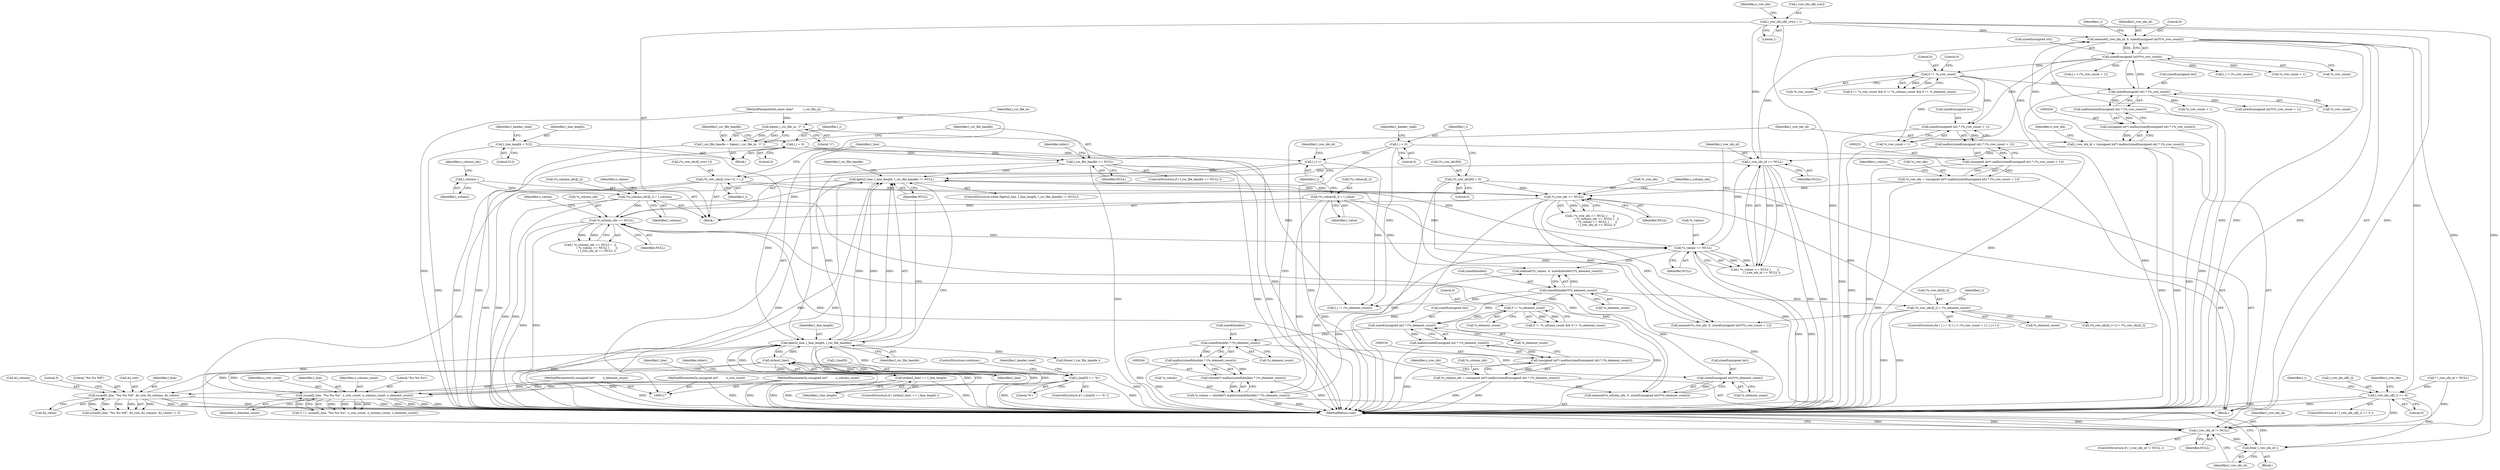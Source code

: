 digraph "0_libxsmm_151481489192e6d1997f8bde52c5c425ea41741d@API" {
"1000314" [label="(Call,memset(l_row_idx_id, 0, sizeof(unsigned int)*(*o_row_count)))"];
"1000251" [label="(Call,l_row_idx_id = (unsigned int*) malloc(sizeof(unsigned int) * (*o_row_count)))"];
"1000253" [label="(Call,(unsigned int*) malloc(sizeof(unsigned int) * (*o_row_count)))"];
"1000255" [label="(Call,malloc(sizeof(unsigned int) * (*o_row_count)))"];
"1000256" [label="(Call,sizeof(unsigned int) * (*o_row_count))"];
"1000202" [label="(Call,0 != *o_row_count)"];
"1000317" [label="(Call,sizeof(unsigned int)*(*o_row_count))"];
"1000399" [label="(Call,l_row_idx_id[l_row] = 1)"];
"1000277" [label="(Call,l_row_idx_id == NULL)"];
"1000273" [label="(Call,*o_values == NULL)"];
"1000391" [label="(Call,(*o_values)[l_i] = l_value)"];
"1000240" [label="(Call,*o_values = (double*) malloc(sizeof(double) * (*o_element_count)))"];
"1000243" [label="(Call,(double*) malloc(sizeof(double) * (*o_element_count)))"];
"1000245" [label="(Call,malloc(sizeof(double) * (*o_element_count)))"];
"1000246" [label="(Call,sizeof(double) * (*o_element_count))"];
"1000222" [label="(Call,sizeof(unsigned int) * (*o_element_count))"];
"1000309" [label="(Call,sizeof(double)*(*o_element_count))"];
"1000300" [label="(Call,sizeof(unsigned int)*(*o_element_count))"];
"1000211" [label="(Call,0 != *o_element_count)"];
"1000268" [label="(Call,*o_column_idx == NULL)"];
"1000216" [label="(Call,*o_column_idx = (unsigned int*) malloc(sizeof(unsigned int) * (*o_element_count)))"];
"1000219" [label="(Call,(unsigned int*) malloc(sizeof(unsigned int) * (*o_element_count)))"];
"1000221" [label="(Call,malloc(sizeof(unsigned int) * (*o_element_count)))"];
"1000385" [label="(Call,(*o_column_idx)[l_i] = l_column)"];
"1000383" [label="(Call,l_column--)"];
"1000263" [label="(Call,*o_row_idx == NULL)"];
"1000404" [label="(Call,(*o_row_idx)[l_row+1] = l_i)"];
"1000397" [label="(Call,l_i++)"];
"1000141" [label="(Call,l_i = 0)"];
"1000347" [label="(Call,l_i = 0)"];
"1000227" [label="(Call,*o_row_idx = (unsigned int*) malloc(sizeof(unsigned int) * (*o_row_count + 1)))"];
"1000230" [label="(Call,(unsigned int*) malloc(sizeof(unsigned int) * (*o_row_count + 1)))"];
"1000232" [label="(Call,malloc(sizeof(unsigned int) * (*o_row_count + 1)))"];
"1000233" [label="(Call,sizeof(unsigned int) * (*o_row_count + 1))"];
"1000341" [label="(Call,(*o_row_idx)[0] = 0)"];
"1000334" [label="(Call,(*o_row_idx)[l_i] = (*o_element_count))"];
"1000159" [label="(Call,fgets(l_line, l_line_length, l_csr_file_handle) != NULL)"];
"1000160" [label="(Call,fgets(l_line, l_line_length, l_csr_file_handle))"];
"1000177" [label="(Call,l_line[0] == '%')"];
"1000168" [label="(Call,strlen(l_line))"];
"1000366" [label="(Call,sscanf(l_line, \"%u %u %lf\", &l_row, &l_column, &l_value))"];
"1000195" [label="(Call,sscanf(l_line, \"%u %u %u\", o_row_count, o_column_count, o_element_count))"];
"1000122" [label="(MethodParameterIn,unsigned int*         o_row_count)"];
"1000123" [label="(MethodParameterIn,unsigned int*         o_column_count)"];
"1000124" [label="(MethodParameterIn,unsigned int*         o_element_count)"];
"1000128" [label="(Call,l_line_length = 512)"];
"1000167" [label="(Call,strlen(l_line) == l_line_length)"];
"1000150" [label="(Call,l_csr_file_handle == NULL)"];
"1000144" [label="(Call,l_csr_file_handle = fopen( i_csr_file_in, \"r\" ))"];
"1000146" [label="(Call,fopen( i_csr_file_in, \"r\" ))"];
"1000118" [label="(MethodParameterIn,const char*           i_csr_file_in)"];
"1000436" [label="(Call,l_row_idx_id[l_i] == 0)"];
"1000454" [label="(Call,l_row_idx_id != NULL)"];
"1000458" [label="(Call,free( l_row_idx_id ))"];
"1000249" [label="(Call,*o_element_count)"];
"1000365" [label="(Call,sscanf(l_line, \"%u %u %lf\", &l_row, &l_column, &l_value) != 3)"];
"1000265" [label="(Identifier,o_row_idx)"];
"1000326" [label="(Call,l_i < (*o_row_count + 1))"];
"1000274" [label="(Call,*o_values)"];
"1000453" [label="(ControlStructure,if ( l_row_idx_id != NULL ))"];
"1000391" [label="(Call,(*o_values)[l_i] = l_value)"];
"1000401" [label="(Identifier,l_row_idx_id)"];
"1000199" [label="(Identifier,o_column_count)"];
"1000243" [label="(Call,(double*) malloc(sizeof(double) * (*o_element_count)))"];
"1000197" [label="(Literal,\"%u %u %u\")"];
"1000371" [label="(Call,&l_column)"];
"1000375" [label="(Literal,3)"];
"1000230" [label="(Call,(unsigned int*) malloc(sizeof(unsigned int) * (*o_row_count + 1)))"];
"1000137" [label="(Call,* l_row_idx_id = NULL)"];
"1000176" [label="(ControlStructure,if ( l_line[0] == '%' ))"];
"1000383" [label="(Call,l_column--)"];
"1000128" [label="(Call,l_line_length = 512)"];
"1000161" [label="(Identifier,l_line)"];
"1000158" [label="(ControlStructure,while (fgets(l_line, l_line_length, l_csr_file_handle) != NULL))"];
"1000360" [label="(Block,)"];
"1000415" [label="(Call,l_i != (*o_element_count))"];
"1000403" [label="(Literal,1)"];
"1000271" [label="(Identifier,NULL)"];
"1000134" [label="(Identifier,l_header_read)"];
"1000122" [label="(MethodParameterIn,unsigned int*         o_row_count)"];
"1000436" [label="(Call,l_row_idx_id[l_i] == 0)"];
"1000162" [label="(Identifier,l_line_length)"];
"1000314" [label="(Call,memset(l_row_idx_id, 0, sizeof(unsigned int)*(*o_row_count)))"];
"1000309" [label="(Call,sizeof(double)*(*o_element_count))"];
"1000188" [label="(Identifier,l_header_read)"];
"1000285" [label="(Call,memset(*o_row_idx, 0, sizeof(unsigned int)*(*o_row_count + 1)))"];
"1000433" [label="(Identifier,l_i)"];
"1000206" [label="(Call,0 != *o_column_count && 0 != *o_element_count)"];
"1000437" [label="(Call,l_row_idx_id[l_i])"];
"1000277" [label="(Call,l_row_idx_id == NULL)"];
"1000125" [label="(Block,)"];
"1000455" [label="(Identifier,l_row_idx_id)"];
"1000454" [label="(Call,l_row_idx_id != NULL)"];
"1000204" [label="(Call,*o_row_count)"];
"1000405" [label="(Call,(*o_row_idx)[l_row+1])"];
"1000179" [label="(Identifier,l_line)"];
"1000232" [label="(Call,malloc(sizeof(unsigned int) * (*o_row_count + 1)))"];
"1000435" [label="(ControlStructure,if ( l_row_idx_id[l_i] == 0 ))"];
"1000144" [label="(Call,l_csr_file_handle = fopen( i_csr_file_in, \"r\" ))"];
"1000266" [label="(Identifier,NULL)"];
"1000275" [label="(Identifier,o_values)"];
"1000212" [label="(Literal,0)"];
"1000253" [label="(Call,(unsigned int*) malloc(sizeof(unsigned int) * (*o_row_count)))"];
"1000256" [label="(Call,sizeof(unsigned int) * (*o_row_count))"];
"1000236" [label="(Call,*o_row_count + 1)"];
"1000413" [label="(Identifier,l_csr_file_handle)"];
"1000178" [label="(Call,l_line[0])"];
"1000118" [label="(MethodParameterIn,const char*           i_csr_file_in)"];
"1000255" [label="(Call,malloc(sizeof(unsigned int) * (*o_row_count)))"];
"1000173" [label="(Identifier,stderr)"];
"1000428" [label="(Call,l_i < (*o_row_count))"];
"1000346" [label="(Literal,0)"];
"1000147" [label="(Identifier,i_csr_file_in)"];
"1000322" [label="(ControlStructure,for ( l_i = 0; l_i < (*o_row_count + 1); l_i++))"];
"1000150" [label="(Call,l_csr_file_handle == NULL)"];
"1000459" [label="(Identifier,l_row_idx_id)"];
"1000227" [label="(Call,*o_row_idx = (unsigned int*) malloc(sizeof(unsigned int) * (*o_row_count + 1)))"];
"1000216" [label="(Call,*o_column_idx = (unsigned int*) malloc(sizeof(unsigned int) * (*o_element_count)))"];
"1000159" [label="(Call,fgets(l_line, l_line_length, l_csr_file_handle) != NULL)"];
"1000349" [label="(Literal,0)"];
"1000366" [label="(Call,sscanf(l_line, \"%u %u %lf\", &l_row, &l_column, &l_value))"];
"1000200" [label="(Identifier,o_element_count)"];
"1000246" [label="(Call,sizeof(double) * (*o_element_count))"];
"1000222" [label="(Call,sizeof(unsigned int) * (*o_element_count))"];
"1000259" [label="(Call,*o_row_count)"];
"1000217" [label="(Call,*o_column_idx)"];
"1000201" [label="(Call,0 != *o_row_count && 0 != *o_column_count && 0 != *o_element_count)"];
"1000234" [label="(Call,sizeof(unsigned int))"];
"1000351" [label="(Identifier,l_header_read)"];
"1000169" [label="(Identifier,l_line)"];
"1000164" [label="(Identifier,NULL)"];
"1000143" [label="(Literal,0)"];
"1000160" [label="(Call,fgets(l_line, l_line_length, l_csr_file_handle))"];
"1000386" [label="(Call,(*o_column_idx)[l_i])"];
"1000373" [label="(Call,&l_value)"];
"1000292" [label="(Call,*o_row_count + 1)"];
"1000324" [label="(Identifier,l_i)"];
"1000268" [label="(Call,*o_column_idx == NULL)"];
"1000130" [label="(Literal,512)"];
"1000385" [label="(Call,(*o_column_idx)[l_i] = l_column)"];
"1000312" [label="(Call,*o_element_count)"];
"1000142" [label="(Identifier,l_i)"];
"1000279" [label="(Identifier,NULL)"];
"1000368" [label="(Literal,\"%u %u %lf\")"];
"1000392" [label="(Call,(*o_values)[l_i])"];
"1000315" [label="(Identifier,l_row_idx_id)"];
"1000221" [label="(Call,malloc(sizeof(unsigned int) * (*o_element_count)))"];
"1000151" [label="(Identifier,l_csr_file_handle)"];
"1000264" [label="(Call,*o_row_idx)"];
"1000166" [label="(ControlStructure,if ( strlen(l_line) == l_line_length ))"];
"1000270" [label="(Identifier,o_column_idx)"];
"1000240" [label="(Call,*o_values = (double*) malloc(sizeof(double) * (*o_element_count)))"];
"1000396" [label="(Identifier,l_value)"];
"1000141" [label="(Call,l_i = 0)"];
"1000193" [label="(Call,3 == sscanf(l_line, \"%u %u %u\", o_row_count, o_column_count, o_element_count))"];
"1000328" [label="(Call,*o_row_count + 1)"];
"1000276" [label="(Identifier,NULL)"];
"1000407" [label="(Identifier,o_row_idx)"];
"1000300" [label="(Call,sizeof(unsigned int)*(*o_element_count))"];
"1000129" [label="(Identifier,l_line_length)"];
"1000411" [label="(Identifier,l_i)"];
"1000208" [label="(Literal,0)"];
"1000342" [label="(Call,(*o_row_idx)[0])"];
"1000320" [label="(Call,*o_row_count)"];
"1000257" [label="(Call,sizeof(unsigned int))"];
"1000457" [label="(Block,)"];
"1000211" [label="(Call,0 != *o_element_count)"];
"1000272" [label="(Call,( *o_values == NULL )       ||\n               ( l_row_idx_id == NULL ))"];
"1000241" [label="(Call,*o_values)"];
"1000263" [label="(Call,*o_row_idx == NULL)"];
"1000400" [label="(Call,l_row_idx_id[l_row])"];
"1000335" [label="(Call,(*o_row_idx)[l_i])"];
"1000198" [label="(Identifier,o_row_count)"];
"1000310" [label="(Call,sizeof(double))"];
"1000348" [label="(Identifier,l_i)"];
"1000195" [label="(Call,sscanf(l_line, \"%u %u %u\", o_row_count, o_column_count, o_element_count))"];
"1000183" [label="(ControlStructure,continue;)"];
"1000334" [label="(Call,(*o_row_idx)[l_i] = (*o_element_count))"];
"1000317" [label="(Call,sizeof(unsigned int)*(*o_row_count))"];
"1000442" [label="(Call,(*o_row_idx)[l_i+1] = (*o_row_idx)[l_i])"];
"1000203" [label="(Literal,0)"];
"1000252" [label="(Identifier,l_row_idx_id)"];
"1000233" [label="(Call,sizeof(unsigned int) * (*o_row_count + 1))"];
"1000177" [label="(Call,l_line[0] == '%')"];
"1000296" [label="(Call,memset(*o_column_idx, 0, sizeof(unsigned int)*(*o_element_count)))"];
"1000316" [label="(Literal,0)"];
"1000397" [label="(Call,l_i++)"];
"1000202" [label="(Call,0 != *o_row_count)"];
"1000155" [label="(Identifier,stderr)"];
"1000460" [label="(MethodReturn,void)"];
"1000146" [label="(Call,fopen( i_csr_file_in, \"r\" ))"];
"1000399" [label="(Call,l_row_idx_id[l_row] = 1)"];
"1000305" [label="(Call,memset(*o_values, 0, sizeof(double)*(*o_element_count)))"];
"1000456" [label="(Identifier,NULL)"];
"1000247" [label="(Call,sizeof(double))"];
"1000394" [label="(Identifier,o_values)"];
"1000219" [label="(Call,(unsigned int*) malloc(sizeof(unsigned int) * (*o_element_count)))"];
"1000267" [label="(Call,( *o_column_idx == NULL )   ||\n               ( *o_values == NULL )       ||\n               ( l_row_idx_id == NULL ))"];
"1000145" [label="(Identifier,l_csr_file_handle)"];
"1000170" [label="(Identifier,l_line_length)"];
"1000163" [label="(Identifier,l_csr_file_handle)"];
"1000223" [label="(Call,sizeof(unsigned int))"];
"1000303" [label="(Call,*o_element_count)"];
"1000278" [label="(Identifier,l_row_idx_id)"];
"1000347" [label="(Call,l_i = 0)"];
"1000242" [label="(Identifier,o_values)"];
"1000251" [label="(Call,l_row_idx_id = (unsigned int*) malloc(sizeof(unsigned int) * (*o_row_count)))"];
"1000333" [label="(Identifier,l_i)"];
"1000167" [label="(Call,strlen(l_line) == l_line_length)"];
"1000196" [label="(Identifier,l_line)"];
"1000225" [label="(Call,*o_element_count)"];
"1000369" [label="(Call,&l_row)"];
"1000124" [label="(MethodParameterIn,unsigned int*         o_element_count)"];
"1000213" [label="(Call,*o_element_count)"];
"1000440" [label="(Literal,0)"];
"1000123" [label="(MethodParameterIn,unsigned int*         o_column_count)"];
"1000398" [label="(Identifier,l_i)"];
"1000388" [label="(Identifier,o_column_idx)"];
"1000301" [label="(Call,sizeof(unsigned int))"];
"1000318" [label="(Call,sizeof(unsigned int))"];
"1000262" [label="(Call,( *o_row_idx == NULL )      ||\n               ( *o_column_idx == NULL )   ||\n               ( *o_values == NULL )       ||\n               ( l_row_idx_id == NULL ))"];
"1000390" [label="(Identifier,l_column)"];
"1000168" [label="(Call,strlen(l_line))"];
"1000152" [label="(Identifier,NULL)"];
"1000269" [label="(Call,*o_column_idx)"];
"1000367" [label="(Identifier,l_line)"];
"1000149" [label="(ControlStructure,if ( l_csr_file_handle == NULL ))"];
"1000339" [label="(Call,*o_element_count)"];
"1000228" [label="(Call,*o_row_idx)"];
"1000273" [label="(Call,*o_values == NULL)"];
"1000289" [label="(Call,sizeof(unsigned int)*(*o_row_count + 1))"];
"1000445" [label="(Identifier,o_row_idx)"];
"1000458" [label="(Call,free( l_row_idx_id ))"];
"1000181" [label="(Literal,'%')"];
"1000404" [label="(Call,(*o_row_idx)[l_row+1] = l_i)"];
"1000341" [label="(Call,(*o_row_idx)[0] = 0)"];
"1000245" [label="(Call,malloc(sizeof(double) * (*o_element_count)))"];
"1000384" [label="(Identifier,l_column)"];
"1000148" [label="(Literal,\"r\")"];
"1000412" [label="(Call,fclose( l_csr_file_handle ))"];
"1000215" [label="(Block,)"];
"1000229" [label="(Identifier,o_row_idx)"];
"1000314" -> "1000215"  [label="AST: "];
"1000314" -> "1000317"  [label="CFG: "];
"1000315" -> "1000314"  [label="AST: "];
"1000316" -> "1000314"  [label="AST: "];
"1000317" -> "1000314"  [label="AST: "];
"1000324" -> "1000314"  [label="CFG: "];
"1000314" -> "1000460"  [label="DDG: "];
"1000314" -> "1000460"  [label="DDG: "];
"1000314" -> "1000460"  [label="DDG: "];
"1000251" -> "1000314"  [label="DDG: "];
"1000399" -> "1000314"  [label="DDG: "];
"1000277" -> "1000314"  [label="DDG: "];
"1000317" -> "1000314"  [label="DDG: "];
"1000314" -> "1000436"  [label="DDG: "];
"1000314" -> "1000454"  [label="DDG: "];
"1000251" -> "1000215"  [label="AST: "];
"1000251" -> "1000253"  [label="CFG: "];
"1000252" -> "1000251"  [label="AST: "];
"1000253" -> "1000251"  [label="AST: "];
"1000265" -> "1000251"  [label="CFG: "];
"1000251" -> "1000460"  [label="DDG: "];
"1000251" -> "1000460"  [label="DDG: "];
"1000253" -> "1000251"  [label="DDG: "];
"1000251" -> "1000277"  [label="DDG: "];
"1000253" -> "1000255"  [label="CFG: "];
"1000254" -> "1000253"  [label="AST: "];
"1000255" -> "1000253"  [label="AST: "];
"1000253" -> "1000460"  [label="DDG: "];
"1000255" -> "1000253"  [label="DDG: "];
"1000255" -> "1000256"  [label="CFG: "];
"1000256" -> "1000255"  [label="AST: "];
"1000255" -> "1000460"  [label="DDG: "];
"1000256" -> "1000255"  [label="DDG: "];
"1000256" -> "1000259"  [label="CFG: "];
"1000257" -> "1000256"  [label="AST: "];
"1000259" -> "1000256"  [label="AST: "];
"1000256" -> "1000460"  [label="DDG: "];
"1000202" -> "1000256"  [label="DDG: "];
"1000317" -> "1000256"  [label="DDG: "];
"1000256" -> "1000289"  [label="DDG: "];
"1000256" -> "1000292"  [label="DDG: "];
"1000256" -> "1000317"  [label="DDG: "];
"1000202" -> "1000201"  [label="AST: "];
"1000202" -> "1000204"  [label="CFG: "];
"1000203" -> "1000202"  [label="AST: "];
"1000204" -> "1000202"  [label="AST: "];
"1000208" -> "1000202"  [label="CFG: "];
"1000201" -> "1000202"  [label="CFG: "];
"1000202" -> "1000460"  [label="DDG: "];
"1000202" -> "1000201"  [label="DDG: "];
"1000202" -> "1000201"  [label="DDG: "];
"1000317" -> "1000202"  [label="DDG: "];
"1000202" -> "1000233"  [label="DDG: "];
"1000202" -> "1000236"  [label="DDG: "];
"1000317" -> "1000320"  [label="CFG: "];
"1000318" -> "1000317"  [label="AST: "];
"1000320" -> "1000317"  [label="AST: "];
"1000317" -> "1000233"  [label="DDG: "];
"1000317" -> "1000236"  [label="DDG: "];
"1000317" -> "1000326"  [label="DDG: "];
"1000317" -> "1000328"  [label="DDG: "];
"1000317" -> "1000428"  [label="DDG: "];
"1000399" -> "1000360"  [label="AST: "];
"1000399" -> "1000403"  [label="CFG: "];
"1000400" -> "1000399"  [label="AST: "];
"1000403" -> "1000399"  [label="AST: "];
"1000407" -> "1000399"  [label="CFG: "];
"1000399" -> "1000460"  [label="DDG: "];
"1000399" -> "1000277"  [label="DDG: "];
"1000399" -> "1000454"  [label="DDG: "];
"1000399" -> "1000458"  [label="DDG: "];
"1000277" -> "1000272"  [label="AST: "];
"1000277" -> "1000279"  [label="CFG: "];
"1000278" -> "1000277"  [label="AST: "];
"1000279" -> "1000277"  [label="AST: "];
"1000272" -> "1000277"  [label="CFG: "];
"1000277" -> "1000460"  [label="DDG: "];
"1000277" -> "1000460"  [label="DDG: "];
"1000277" -> "1000159"  [label="DDG: "];
"1000277" -> "1000272"  [label="DDG: "];
"1000277" -> "1000272"  [label="DDG: "];
"1000273" -> "1000277"  [label="DDG: "];
"1000273" -> "1000272"  [label="AST: "];
"1000273" -> "1000276"  [label="CFG: "];
"1000274" -> "1000273"  [label="AST: "];
"1000276" -> "1000273"  [label="AST: "];
"1000278" -> "1000273"  [label="CFG: "];
"1000272" -> "1000273"  [label="CFG: "];
"1000273" -> "1000460"  [label="DDG: "];
"1000273" -> "1000460"  [label="DDG: "];
"1000273" -> "1000159"  [label="DDG: "];
"1000273" -> "1000272"  [label="DDG: "];
"1000273" -> "1000272"  [label="DDG: "];
"1000391" -> "1000273"  [label="DDG: "];
"1000240" -> "1000273"  [label="DDG: "];
"1000268" -> "1000273"  [label="DDG: "];
"1000273" -> "1000305"  [label="DDG: "];
"1000391" -> "1000360"  [label="AST: "];
"1000391" -> "1000396"  [label="CFG: "];
"1000392" -> "1000391"  [label="AST: "];
"1000396" -> "1000391"  [label="AST: "];
"1000398" -> "1000391"  [label="CFG: "];
"1000391" -> "1000460"  [label="DDG: "];
"1000391" -> "1000460"  [label="DDG: "];
"1000391" -> "1000305"  [label="DDG: "];
"1000240" -> "1000215"  [label="AST: "];
"1000240" -> "1000243"  [label="CFG: "];
"1000241" -> "1000240"  [label="AST: "];
"1000243" -> "1000240"  [label="AST: "];
"1000252" -> "1000240"  [label="CFG: "];
"1000240" -> "1000460"  [label="DDG: "];
"1000240" -> "1000460"  [label="DDG: "];
"1000243" -> "1000240"  [label="DDG: "];
"1000240" -> "1000305"  [label="DDG: "];
"1000243" -> "1000245"  [label="CFG: "];
"1000244" -> "1000243"  [label="AST: "];
"1000245" -> "1000243"  [label="AST: "];
"1000243" -> "1000460"  [label="DDG: "];
"1000245" -> "1000243"  [label="DDG: "];
"1000245" -> "1000246"  [label="CFG: "];
"1000246" -> "1000245"  [label="AST: "];
"1000245" -> "1000460"  [label="DDG: "];
"1000246" -> "1000245"  [label="DDG: "];
"1000246" -> "1000249"  [label="CFG: "];
"1000247" -> "1000246"  [label="AST: "];
"1000249" -> "1000246"  [label="AST: "];
"1000246" -> "1000460"  [label="DDG: "];
"1000222" -> "1000246"  [label="DDG: "];
"1000246" -> "1000300"  [label="DDG: "];
"1000222" -> "1000221"  [label="AST: "];
"1000222" -> "1000225"  [label="CFG: "];
"1000223" -> "1000222"  [label="AST: "];
"1000225" -> "1000222"  [label="AST: "];
"1000221" -> "1000222"  [label="CFG: "];
"1000222" -> "1000221"  [label="DDG: "];
"1000309" -> "1000222"  [label="DDG: "];
"1000211" -> "1000222"  [label="DDG: "];
"1000309" -> "1000305"  [label="AST: "];
"1000309" -> "1000312"  [label="CFG: "];
"1000310" -> "1000309"  [label="AST: "];
"1000312" -> "1000309"  [label="AST: "];
"1000305" -> "1000309"  [label="CFG: "];
"1000309" -> "1000460"  [label="DDG: "];
"1000309" -> "1000211"  [label="DDG: "];
"1000309" -> "1000305"  [label="DDG: "];
"1000300" -> "1000309"  [label="DDG: "];
"1000309" -> "1000334"  [label="DDG: "];
"1000309" -> "1000415"  [label="DDG: "];
"1000300" -> "1000296"  [label="AST: "];
"1000300" -> "1000303"  [label="CFG: "];
"1000301" -> "1000300"  [label="AST: "];
"1000303" -> "1000300"  [label="AST: "];
"1000296" -> "1000300"  [label="CFG: "];
"1000300" -> "1000296"  [label="DDG: "];
"1000211" -> "1000206"  [label="AST: "];
"1000211" -> "1000213"  [label="CFG: "];
"1000212" -> "1000211"  [label="AST: "];
"1000213" -> "1000211"  [label="AST: "];
"1000206" -> "1000211"  [label="CFG: "];
"1000211" -> "1000460"  [label="DDG: "];
"1000211" -> "1000206"  [label="DDG: "];
"1000211" -> "1000206"  [label="DDG: "];
"1000268" -> "1000267"  [label="AST: "];
"1000268" -> "1000271"  [label="CFG: "];
"1000269" -> "1000268"  [label="AST: "];
"1000271" -> "1000268"  [label="AST: "];
"1000275" -> "1000268"  [label="CFG: "];
"1000267" -> "1000268"  [label="CFG: "];
"1000268" -> "1000460"  [label="DDG: "];
"1000268" -> "1000460"  [label="DDG: "];
"1000268" -> "1000159"  [label="DDG: "];
"1000268" -> "1000267"  [label="DDG: "];
"1000268" -> "1000267"  [label="DDG: "];
"1000216" -> "1000268"  [label="DDG: "];
"1000385" -> "1000268"  [label="DDG: "];
"1000263" -> "1000268"  [label="DDG: "];
"1000268" -> "1000296"  [label="DDG: "];
"1000216" -> "1000215"  [label="AST: "];
"1000216" -> "1000219"  [label="CFG: "];
"1000217" -> "1000216"  [label="AST: "];
"1000219" -> "1000216"  [label="AST: "];
"1000229" -> "1000216"  [label="CFG: "];
"1000216" -> "1000460"  [label="DDG: "];
"1000216" -> "1000460"  [label="DDG: "];
"1000219" -> "1000216"  [label="DDG: "];
"1000216" -> "1000296"  [label="DDG: "];
"1000219" -> "1000221"  [label="CFG: "];
"1000220" -> "1000219"  [label="AST: "];
"1000221" -> "1000219"  [label="AST: "];
"1000219" -> "1000460"  [label="DDG: "];
"1000221" -> "1000219"  [label="DDG: "];
"1000221" -> "1000460"  [label="DDG: "];
"1000385" -> "1000360"  [label="AST: "];
"1000385" -> "1000390"  [label="CFG: "];
"1000386" -> "1000385"  [label="AST: "];
"1000390" -> "1000385"  [label="AST: "];
"1000394" -> "1000385"  [label="CFG: "];
"1000385" -> "1000460"  [label="DDG: "];
"1000385" -> "1000460"  [label="DDG: "];
"1000385" -> "1000296"  [label="DDG: "];
"1000383" -> "1000385"  [label="DDG: "];
"1000383" -> "1000360"  [label="AST: "];
"1000383" -> "1000384"  [label="CFG: "];
"1000384" -> "1000383"  [label="AST: "];
"1000388" -> "1000383"  [label="CFG: "];
"1000263" -> "1000262"  [label="AST: "];
"1000263" -> "1000266"  [label="CFG: "];
"1000264" -> "1000263"  [label="AST: "];
"1000266" -> "1000263"  [label="AST: "];
"1000270" -> "1000263"  [label="CFG: "];
"1000262" -> "1000263"  [label="CFG: "];
"1000263" -> "1000460"  [label="DDG: "];
"1000263" -> "1000460"  [label="DDG: "];
"1000263" -> "1000159"  [label="DDG: "];
"1000263" -> "1000262"  [label="DDG: "];
"1000263" -> "1000262"  [label="DDG: "];
"1000404" -> "1000263"  [label="DDG: "];
"1000227" -> "1000263"  [label="DDG: "];
"1000341" -> "1000263"  [label="DDG: "];
"1000334" -> "1000263"  [label="DDG: "];
"1000159" -> "1000263"  [label="DDG: "];
"1000263" -> "1000285"  [label="DDG: "];
"1000404" -> "1000360"  [label="AST: "];
"1000404" -> "1000411"  [label="CFG: "];
"1000405" -> "1000404"  [label="AST: "];
"1000411" -> "1000404"  [label="AST: "];
"1000161" -> "1000404"  [label="CFG: "];
"1000404" -> "1000460"  [label="DDG: "];
"1000404" -> "1000460"  [label="DDG: "];
"1000404" -> "1000285"  [label="DDG: "];
"1000397" -> "1000404"  [label="DDG: "];
"1000397" -> "1000360"  [label="AST: "];
"1000397" -> "1000398"  [label="CFG: "];
"1000398" -> "1000397"  [label="AST: "];
"1000401" -> "1000397"  [label="CFG: "];
"1000141" -> "1000397"  [label="DDG: "];
"1000347" -> "1000397"  [label="DDG: "];
"1000397" -> "1000415"  [label="DDG: "];
"1000141" -> "1000125"  [label="AST: "];
"1000141" -> "1000143"  [label="CFG: "];
"1000142" -> "1000141"  [label="AST: "];
"1000143" -> "1000141"  [label="AST: "];
"1000145" -> "1000141"  [label="CFG: "];
"1000141" -> "1000460"  [label="DDG: "];
"1000141" -> "1000415"  [label="DDG: "];
"1000347" -> "1000215"  [label="AST: "];
"1000347" -> "1000349"  [label="CFG: "];
"1000348" -> "1000347"  [label="AST: "];
"1000349" -> "1000347"  [label="AST: "];
"1000351" -> "1000347"  [label="CFG: "];
"1000347" -> "1000460"  [label="DDG: "];
"1000347" -> "1000415"  [label="DDG: "];
"1000227" -> "1000215"  [label="AST: "];
"1000227" -> "1000230"  [label="CFG: "];
"1000228" -> "1000227"  [label="AST: "];
"1000230" -> "1000227"  [label="AST: "];
"1000242" -> "1000227"  [label="CFG: "];
"1000227" -> "1000460"  [label="DDG: "];
"1000230" -> "1000227"  [label="DDG: "];
"1000230" -> "1000232"  [label="CFG: "];
"1000231" -> "1000230"  [label="AST: "];
"1000232" -> "1000230"  [label="AST: "];
"1000230" -> "1000460"  [label="DDG: "];
"1000232" -> "1000230"  [label="DDG: "];
"1000232" -> "1000233"  [label="CFG: "];
"1000233" -> "1000232"  [label="AST: "];
"1000232" -> "1000460"  [label="DDG: "];
"1000233" -> "1000232"  [label="DDG: "];
"1000233" -> "1000236"  [label="CFG: "];
"1000234" -> "1000233"  [label="AST: "];
"1000236" -> "1000233"  [label="AST: "];
"1000233" -> "1000460"  [label="DDG: "];
"1000341" -> "1000215"  [label="AST: "];
"1000341" -> "1000346"  [label="CFG: "];
"1000342" -> "1000341"  [label="AST: "];
"1000346" -> "1000341"  [label="AST: "];
"1000348" -> "1000341"  [label="CFG: "];
"1000341" -> "1000460"  [label="DDG: "];
"1000341" -> "1000285"  [label="DDG: "];
"1000334" -> "1000322"  [label="AST: "];
"1000334" -> "1000339"  [label="CFG: "];
"1000335" -> "1000334"  [label="AST: "];
"1000339" -> "1000334"  [label="AST: "];
"1000333" -> "1000334"  [label="CFG: "];
"1000334" -> "1000460"  [label="DDG: "];
"1000334" -> "1000460"  [label="DDG: "];
"1000334" -> "1000285"  [label="DDG: "];
"1000334" -> "1000442"  [label="DDG: "];
"1000159" -> "1000158"  [label="AST: "];
"1000159" -> "1000164"  [label="CFG: "];
"1000160" -> "1000159"  [label="AST: "];
"1000164" -> "1000159"  [label="AST: "];
"1000169" -> "1000159"  [label="CFG: "];
"1000413" -> "1000159"  [label="CFG: "];
"1000159" -> "1000460"  [label="DDG: "];
"1000159" -> "1000460"  [label="DDG: "];
"1000159" -> "1000460"  [label="DDG: "];
"1000160" -> "1000159"  [label="DDG: "];
"1000160" -> "1000159"  [label="DDG: "];
"1000160" -> "1000159"  [label="DDG: "];
"1000150" -> "1000159"  [label="DDG: "];
"1000159" -> "1000454"  [label="DDG: "];
"1000160" -> "1000163"  [label="CFG: "];
"1000161" -> "1000160"  [label="AST: "];
"1000162" -> "1000160"  [label="AST: "];
"1000163" -> "1000160"  [label="AST: "];
"1000164" -> "1000160"  [label="CFG: "];
"1000160" -> "1000460"  [label="DDG: "];
"1000160" -> "1000460"  [label="DDG: "];
"1000160" -> "1000460"  [label="DDG: "];
"1000177" -> "1000160"  [label="DDG: "];
"1000168" -> "1000160"  [label="DDG: "];
"1000366" -> "1000160"  [label="DDG: "];
"1000195" -> "1000160"  [label="DDG: "];
"1000128" -> "1000160"  [label="DDG: "];
"1000167" -> "1000160"  [label="DDG: "];
"1000150" -> "1000160"  [label="DDG: "];
"1000160" -> "1000168"  [label="DDG: "];
"1000160" -> "1000167"  [label="DDG: "];
"1000160" -> "1000412"  [label="DDG: "];
"1000177" -> "1000176"  [label="AST: "];
"1000177" -> "1000181"  [label="CFG: "];
"1000178" -> "1000177"  [label="AST: "];
"1000181" -> "1000177"  [label="AST: "];
"1000183" -> "1000177"  [label="CFG: "];
"1000188" -> "1000177"  [label="CFG: "];
"1000177" -> "1000460"  [label="DDG: "];
"1000177" -> "1000460"  [label="DDG: "];
"1000177" -> "1000168"  [label="DDG: "];
"1000168" -> "1000177"  [label="DDG: "];
"1000177" -> "1000195"  [label="DDG: "];
"1000177" -> "1000366"  [label="DDG: "];
"1000168" -> "1000167"  [label="AST: "];
"1000168" -> "1000169"  [label="CFG: "];
"1000169" -> "1000168"  [label="AST: "];
"1000170" -> "1000168"  [label="CFG: "];
"1000168" -> "1000460"  [label="DDG: "];
"1000168" -> "1000167"  [label="DDG: "];
"1000168" -> "1000195"  [label="DDG: "];
"1000168" -> "1000366"  [label="DDG: "];
"1000366" -> "1000365"  [label="AST: "];
"1000366" -> "1000373"  [label="CFG: "];
"1000367" -> "1000366"  [label="AST: "];
"1000368" -> "1000366"  [label="AST: "];
"1000369" -> "1000366"  [label="AST: "];
"1000371" -> "1000366"  [label="AST: "];
"1000373" -> "1000366"  [label="AST: "];
"1000375" -> "1000366"  [label="CFG: "];
"1000366" -> "1000460"  [label="DDG: "];
"1000366" -> "1000460"  [label="DDG: "];
"1000366" -> "1000460"  [label="DDG: "];
"1000366" -> "1000460"  [label="DDG: "];
"1000366" -> "1000365"  [label="DDG: "];
"1000366" -> "1000365"  [label="DDG: "];
"1000366" -> "1000365"  [label="DDG: "];
"1000366" -> "1000365"  [label="DDG: "];
"1000366" -> "1000365"  [label="DDG: "];
"1000195" -> "1000193"  [label="AST: "];
"1000195" -> "1000200"  [label="CFG: "];
"1000196" -> "1000195"  [label="AST: "];
"1000197" -> "1000195"  [label="AST: "];
"1000198" -> "1000195"  [label="AST: "];
"1000199" -> "1000195"  [label="AST: "];
"1000200" -> "1000195"  [label="AST: "];
"1000193" -> "1000195"  [label="CFG: "];
"1000195" -> "1000460"  [label="DDG: "];
"1000195" -> "1000460"  [label="DDG: "];
"1000195" -> "1000460"  [label="DDG: "];
"1000195" -> "1000460"  [label="DDG: "];
"1000195" -> "1000193"  [label="DDG: "];
"1000195" -> "1000193"  [label="DDG: "];
"1000195" -> "1000193"  [label="DDG: "];
"1000195" -> "1000193"  [label="DDG: "];
"1000195" -> "1000193"  [label="DDG: "];
"1000122" -> "1000195"  [label="DDG: "];
"1000123" -> "1000195"  [label="DDG: "];
"1000124" -> "1000195"  [label="DDG: "];
"1000122" -> "1000117"  [label="AST: "];
"1000122" -> "1000460"  [label="DDG: "];
"1000123" -> "1000117"  [label="AST: "];
"1000123" -> "1000460"  [label="DDG: "];
"1000124" -> "1000117"  [label="AST: "];
"1000124" -> "1000460"  [label="DDG: "];
"1000128" -> "1000125"  [label="AST: "];
"1000128" -> "1000130"  [label="CFG: "];
"1000129" -> "1000128"  [label="AST: "];
"1000130" -> "1000128"  [label="AST: "];
"1000134" -> "1000128"  [label="CFG: "];
"1000128" -> "1000460"  [label="DDG: "];
"1000167" -> "1000166"  [label="AST: "];
"1000167" -> "1000170"  [label="CFG: "];
"1000170" -> "1000167"  [label="AST: "];
"1000173" -> "1000167"  [label="CFG: "];
"1000179" -> "1000167"  [label="CFG: "];
"1000167" -> "1000460"  [label="DDG: "];
"1000167" -> "1000460"  [label="DDG: "];
"1000167" -> "1000460"  [label="DDG: "];
"1000150" -> "1000149"  [label="AST: "];
"1000150" -> "1000152"  [label="CFG: "];
"1000151" -> "1000150"  [label="AST: "];
"1000152" -> "1000150"  [label="AST: "];
"1000155" -> "1000150"  [label="CFG: "];
"1000161" -> "1000150"  [label="CFG: "];
"1000150" -> "1000460"  [label="DDG: "];
"1000150" -> "1000460"  [label="DDG: "];
"1000150" -> "1000460"  [label="DDG: "];
"1000144" -> "1000150"  [label="DDG: "];
"1000144" -> "1000125"  [label="AST: "];
"1000144" -> "1000146"  [label="CFG: "];
"1000145" -> "1000144"  [label="AST: "];
"1000146" -> "1000144"  [label="AST: "];
"1000151" -> "1000144"  [label="CFG: "];
"1000144" -> "1000460"  [label="DDG: "];
"1000146" -> "1000144"  [label="DDG: "];
"1000146" -> "1000144"  [label="DDG: "];
"1000146" -> "1000148"  [label="CFG: "];
"1000147" -> "1000146"  [label="AST: "];
"1000148" -> "1000146"  [label="AST: "];
"1000146" -> "1000460"  [label="DDG: "];
"1000118" -> "1000146"  [label="DDG: "];
"1000118" -> "1000117"  [label="AST: "];
"1000118" -> "1000460"  [label="DDG: "];
"1000436" -> "1000435"  [label="AST: "];
"1000436" -> "1000440"  [label="CFG: "];
"1000437" -> "1000436"  [label="AST: "];
"1000440" -> "1000436"  [label="AST: "];
"1000445" -> "1000436"  [label="CFG: "];
"1000433" -> "1000436"  [label="CFG: "];
"1000436" -> "1000460"  [label="DDG: "];
"1000436" -> "1000460"  [label="DDG: "];
"1000137" -> "1000436"  [label="DDG: "];
"1000436" -> "1000454"  [label="DDG: "];
"1000436" -> "1000458"  [label="DDG: "];
"1000454" -> "1000453"  [label="AST: "];
"1000454" -> "1000456"  [label="CFG: "];
"1000455" -> "1000454"  [label="AST: "];
"1000456" -> "1000454"  [label="AST: "];
"1000459" -> "1000454"  [label="CFG: "];
"1000460" -> "1000454"  [label="CFG: "];
"1000454" -> "1000460"  [label="DDG: "];
"1000454" -> "1000460"  [label="DDG: "];
"1000454" -> "1000460"  [label="DDG: "];
"1000137" -> "1000454"  [label="DDG: "];
"1000454" -> "1000458"  [label="DDG: "];
"1000458" -> "1000457"  [label="AST: "];
"1000458" -> "1000459"  [label="CFG: "];
"1000459" -> "1000458"  [label="AST: "];
"1000460" -> "1000458"  [label="CFG: "];
"1000458" -> "1000460"  [label="DDG: "];
}
